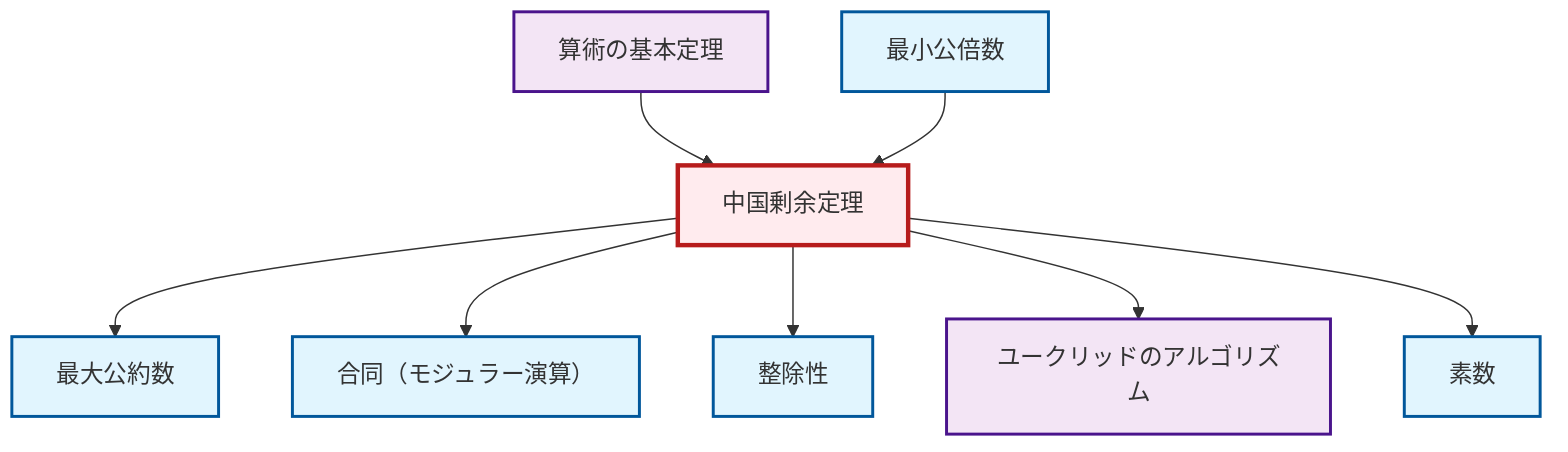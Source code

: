 graph TD
    classDef definition fill:#e1f5fe,stroke:#01579b,stroke-width:2px
    classDef theorem fill:#f3e5f5,stroke:#4a148c,stroke-width:2px
    classDef axiom fill:#fff3e0,stroke:#e65100,stroke-width:2px
    classDef example fill:#e8f5e9,stroke:#1b5e20,stroke-width:2px
    classDef current fill:#ffebee,stroke:#b71c1c,stroke-width:3px
    thm-chinese-remainder["中国剰余定理"]:::theorem
    def-prime["素数"]:::definition
    def-gcd["最大公約数"]:::definition
    thm-euclidean-algorithm["ユークリッドのアルゴリズム"]:::theorem
    def-congruence["合同（モジュラー演算）"]:::definition
    thm-fundamental-arithmetic["算術の基本定理"]:::theorem
    def-divisibility["整除性"]:::definition
    def-lcm["最小公倍数"]:::definition
    thm-fundamental-arithmetic --> thm-chinese-remainder
    def-lcm --> thm-chinese-remainder
    thm-chinese-remainder --> def-gcd
    thm-chinese-remainder --> def-congruence
    thm-chinese-remainder --> def-divisibility
    thm-chinese-remainder --> thm-euclidean-algorithm
    thm-chinese-remainder --> def-prime
    class thm-chinese-remainder current
